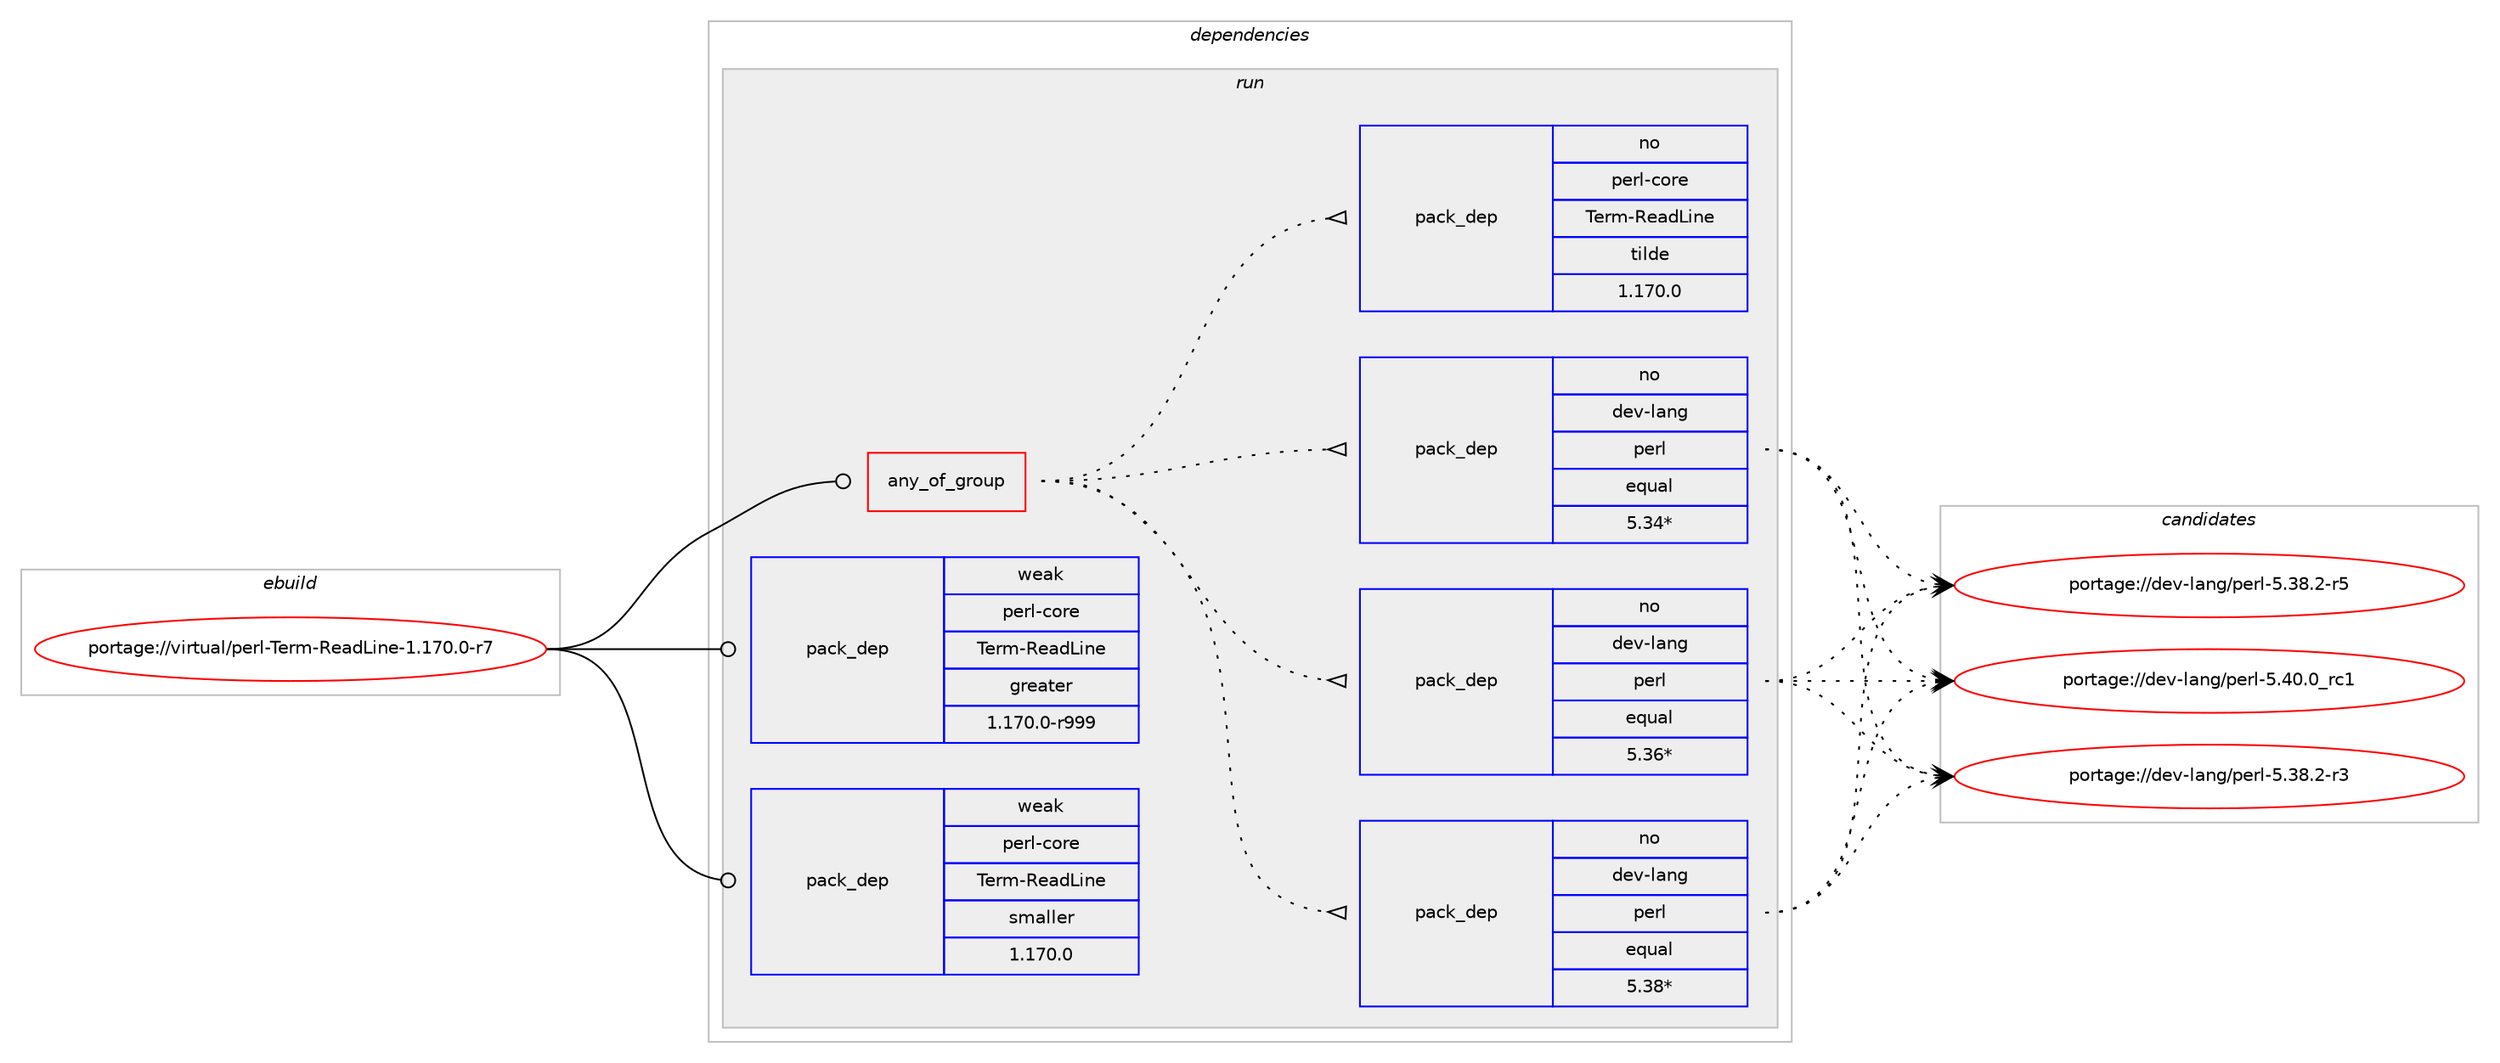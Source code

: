digraph prolog {

# *************
# Graph options
# *************

newrank=true;
concentrate=true;
compound=true;
graph [rankdir=LR,fontname=Helvetica,fontsize=10,ranksep=1.5];#, ranksep=2.5, nodesep=0.2];
edge  [arrowhead=vee];
node  [fontname=Helvetica,fontsize=10];

# **********
# The ebuild
# **********

subgraph cluster_leftcol {
color=gray;
rank=same;
label=<<i>ebuild</i>>;
id [label="portage://virtual/perl-Term-ReadLine-1.170.0-r7", color=red, width=4, href="../virtual/perl-Term-ReadLine-1.170.0-r7.svg"];
}

# ****************
# The dependencies
# ****************

subgraph cluster_midcol {
color=gray;
label=<<i>dependencies</i>>;
subgraph cluster_compile {
fillcolor="#eeeeee";
style=filled;
label=<<i>compile</i>>;
}
subgraph cluster_compileandrun {
fillcolor="#eeeeee";
style=filled;
label=<<i>compile and run</i>>;
}
subgraph cluster_run {
fillcolor="#eeeeee";
style=filled;
label=<<i>run</i>>;
subgraph any56 {
dependency3576 [label=<<TABLE BORDER="0" CELLBORDER="1" CELLSPACING="0" CELLPADDING="4"><TR><TD CELLPADDING="10">any_of_group</TD></TR></TABLE>>, shape=none, color=red];subgraph pack2485 {
dependency3577 [label=<<TABLE BORDER="0" CELLBORDER="1" CELLSPACING="0" CELLPADDING="4" WIDTH="220"><TR><TD ROWSPAN="6" CELLPADDING="30">pack_dep</TD></TR><TR><TD WIDTH="110">no</TD></TR><TR><TD>dev-lang</TD></TR><TR><TD>perl</TD></TR><TR><TD>equal</TD></TR><TR><TD>5.38*</TD></TR></TABLE>>, shape=none, color=blue];
}
dependency3576:e -> dependency3577:w [weight=20,style="dotted",arrowhead="oinv"];
subgraph pack2486 {
dependency3578 [label=<<TABLE BORDER="0" CELLBORDER="1" CELLSPACING="0" CELLPADDING="4" WIDTH="220"><TR><TD ROWSPAN="6" CELLPADDING="30">pack_dep</TD></TR><TR><TD WIDTH="110">no</TD></TR><TR><TD>dev-lang</TD></TR><TR><TD>perl</TD></TR><TR><TD>equal</TD></TR><TR><TD>5.36*</TD></TR></TABLE>>, shape=none, color=blue];
}
dependency3576:e -> dependency3578:w [weight=20,style="dotted",arrowhead="oinv"];
subgraph pack2487 {
dependency3579 [label=<<TABLE BORDER="0" CELLBORDER="1" CELLSPACING="0" CELLPADDING="4" WIDTH="220"><TR><TD ROWSPAN="6" CELLPADDING="30">pack_dep</TD></TR><TR><TD WIDTH="110">no</TD></TR><TR><TD>dev-lang</TD></TR><TR><TD>perl</TD></TR><TR><TD>equal</TD></TR><TR><TD>5.34*</TD></TR></TABLE>>, shape=none, color=blue];
}
dependency3576:e -> dependency3579:w [weight=20,style="dotted",arrowhead="oinv"];
subgraph pack2488 {
dependency3580 [label=<<TABLE BORDER="0" CELLBORDER="1" CELLSPACING="0" CELLPADDING="4" WIDTH="220"><TR><TD ROWSPAN="6" CELLPADDING="30">pack_dep</TD></TR><TR><TD WIDTH="110">no</TD></TR><TR><TD>perl-core</TD></TR><TR><TD>Term-ReadLine</TD></TR><TR><TD>tilde</TD></TR><TR><TD>1.170.0</TD></TR></TABLE>>, shape=none, color=blue];
}
dependency3576:e -> dependency3580:w [weight=20,style="dotted",arrowhead="oinv"];
}
id:e -> dependency3576:w [weight=20,style="solid",arrowhead="odot"];
# *** BEGIN UNKNOWN DEPENDENCY TYPE (TODO) ***
# id -> package_dependency(portage://virtual/perl-Term-ReadLine-1.170.0-r7,run,no,dev-lang,perl,none,[,,],any_same_slot,[])
# *** END UNKNOWN DEPENDENCY TYPE (TODO) ***

subgraph pack2489 {
dependency3581 [label=<<TABLE BORDER="0" CELLBORDER="1" CELLSPACING="0" CELLPADDING="4" WIDTH="220"><TR><TD ROWSPAN="6" CELLPADDING="30">pack_dep</TD></TR><TR><TD WIDTH="110">weak</TD></TR><TR><TD>perl-core</TD></TR><TR><TD>Term-ReadLine</TD></TR><TR><TD>greater</TD></TR><TR><TD>1.170.0-r999</TD></TR></TABLE>>, shape=none, color=blue];
}
id:e -> dependency3581:w [weight=20,style="solid",arrowhead="odot"];
subgraph pack2490 {
dependency3582 [label=<<TABLE BORDER="0" CELLBORDER="1" CELLSPACING="0" CELLPADDING="4" WIDTH="220"><TR><TD ROWSPAN="6" CELLPADDING="30">pack_dep</TD></TR><TR><TD WIDTH="110">weak</TD></TR><TR><TD>perl-core</TD></TR><TR><TD>Term-ReadLine</TD></TR><TR><TD>smaller</TD></TR><TR><TD>1.170.0</TD></TR></TABLE>>, shape=none, color=blue];
}
id:e -> dependency3582:w [weight=20,style="solid",arrowhead="odot"];
}
}

# **************
# The candidates
# **************

subgraph cluster_choices {
rank=same;
color=gray;
label=<<i>candidates</i>>;

subgraph choice2485 {
color=black;
nodesep=1;
choice100101118451089711010347112101114108455346515646504511451 [label="portage://dev-lang/perl-5.38.2-r3", color=red, width=4,href="../dev-lang/perl-5.38.2-r3.svg"];
choice100101118451089711010347112101114108455346515646504511453 [label="portage://dev-lang/perl-5.38.2-r5", color=red, width=4,href="../dev-lang/perl-5.38.2-r5.svg"];
choice10010111845108971101034711210111410845534652484648951149949 [label="portage://dev-lang/perl-5.40.0_rc1", color=red, width=4,href="../dev-lang/perl-5.40.0_rc1.svg"];
dependency3577:e -> choice100101118451089711010347112101114108455346515646504511451:w [style=dotted,weight="100"];
dependency3577:e -> choice100101118451089711010347112101114108455346515646504511453:w [style=dotted,weight="100"];
dependency3577:e -> choice10010111845108971101034711210111410845534652484648951149949:w [style=dotted,weight="100"];
}
subgraph choice2486 {
color=black;
nodesep=1;
choice100101118451089711010347112101114108455346515646504511451 [label="portage://dev-lang/perl-5.38.2-r3", color=red, width=4,href="../dev-lang/perl-5.38.2-r3.svg"];
choice100101118451089711010347112101114108455346515646504511453 [label="portage://dev-lang/perl-5.38.2-r5", color=red, width=4,href="../dev-lang/perl-5.38.2-r5.svg"];
choice10010111845108971101034711210111410845534652484648951149949 [label="portage://dev-lang/perl-5.40.0_rc1", color=red, width=4,href="../dev-lang/perl-5.40.0_rc1.svg"];
dependency3578:e -> choice100101118451089711010347112101114108455346515646504511451:w [style=dotted,weight="100"];
dependency3578:e -> choice100101118451089711010347112101114108455346515646504511453:w [style=dotted,weight="100"];
dependency3578:e -> choice10010111845108971101034711210111410845534652484648951149949:w [style=dotted,weight="100"];
}
subgraph choice2487 {
color=black;
nodesep=1;
choice100101118451089711010347112101114108455346515646504511451 [label="portage://dev-lang/perl-5.38.2-r3", color=red, width=4,href="../dev-lang/perl-5.38.2-r3.svg"];
choice100101118451089711010347112101114108455346515646504511453 [label="portage://dev-lang/perl-5.38.2-r5", color=red, width=4,href="../dev-lang/perl-5.38.2-r5.svg"];
choice10010111845108971101034711210111410845534652484648951149949 [label="portage://dev-lang/perl-5.40.0_rc1", color=red, width=4,href="../dev-lang/perl-5.40.0_rc1.svg"];
dependency3579:e -> choice100101118451089711010347112101114108455346515646504511451:w [style=dotted,weight="100"];
dependency3579:e -> choice100101118451089711010347112101114108455346515646504511453:w [style=dotted,weight="100"];
dependency3579:e -> choice10010111845108971101034711210111410845534652484648951149949:w [style=dotted,weight="100"];
}
subgraph choice2488 {
color=black;
nodesep=1;
}
subgraph choice2489 {
color=black;
nodesep=1;
}
subgraph choice2490 {
color=black;
nodesep=1;
}
}

}
